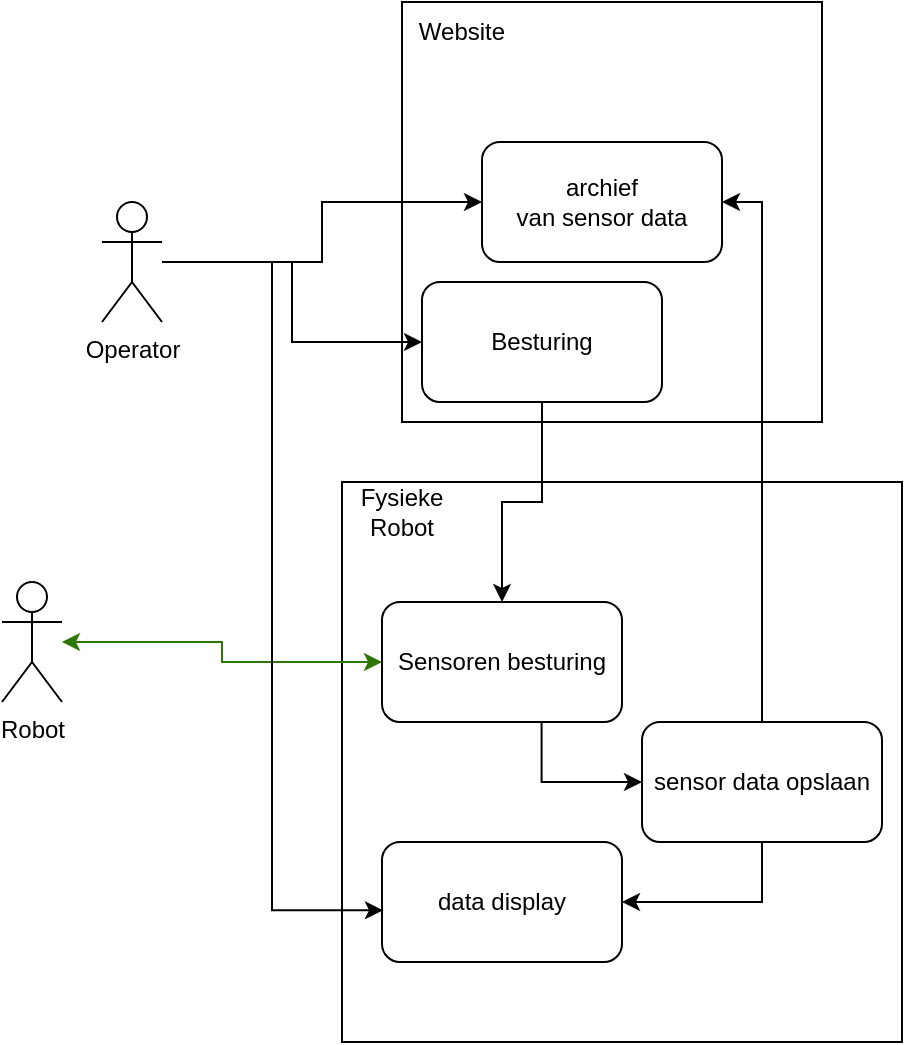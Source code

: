 <mxfile version="22.0.2" type="device">
  <diagram name="Page-1" id="KnOnaomhWAYG65ljYycm">
    <mxGraphModel dx="989" dy="582" grid="1" gridSize="10" guides="1" tooltips="1" connect="1" arrows="1" fold="1" page="1" pageScale="1" pageWidth="827" pageHeight="1169" math="0" shadow="0">
      <root>
        <mxCell id="0" />
        <mxCell id="1" parent="0" />
        <mxCell id="1Czi2QmBehLHRYkjX4Fs-2" value="" style="rounded=0;whiteSpace=wrap;html=1;" vertex="1" parent="1">
          <mxGeometry x="250" y="90" width="210" height="210" as="geometry" />
        </mxCell>
        <mxCell id="1Czi2QmBehLHRYkjX4Fs-8" value="" style="whiteSpace=wrap;html=1;aspect=fixed;" vertex="1" parent="1">
          <mxGeometry x="220" y="330" width="280" height="280" as="geometry" />
        </mxCell>
        <mxCell id="1Czi2QmBehLHRYkjX4Fs-13" style="edgeStyle=orthogonalEdgeStyle;rounded=0;orthogonalLoop=1;jettySize=auto;html=1;entryX=0;entryY=0.5;entryDx=0;entryDy=0;" edge="1" parent="1" source="1Czi2QmBehLHRYkjX4Fs-3" target="1Czi2QmBehLHRYkjX4Fs-10">
          <mxGeometry relative="1" as="geometry" />
        </mxCell>
        <mxCell id="1Czi2QmBehLHRYkjX4Fs-15" style="edgeStyle=orthogonalEdgeStyle;rounded=0;orthogonalLoop=1;jettySize=auto;html=1;" edge="1" parent="1" source="1Czi2QmBehLHRYkjX4Fs-3" target="1Czi2QmBehLHRYkjX4Fs-14">
          <mxGeometry relative="1" as="geometry" />
        </mxCell>
        <mxCell id="1Czi2QmBehLHRYkjX4Fs-3" value="Operator" style="shape=umlActor;verticalLabelPosition=bottom;verticalAlign=top;html=1;outlineConnect=0;" vertex="1" parent="1">
          <mxGeometry x="100" y="190" width="30" height="60" as="geometry" />
        </mxCell>
        <mxCell id="1Czi2QmBehLHRYkjX4Fs-5" value="Robot" style="shape=umlActor;verticalLabelPosition=bottom;verticalAlign=top;html=1;outlineConnect=0;" vertex="1" parent="1">
          <mxGeometry x="50" y="380" width="30" height="60" as="geometry" />
        </mxCell>
        <mxCell id="1Czi2QmBehLHRYkjX4Fs-7" value="Website" style="text;html=1;strokeColor=none;fillColor=none;align=center;verticalAlign=middle;whiteSpace=wrap;rounded=0;" vertex="1" parent="1">
          <mxGeometry x="250" y="90" width="60" height="30" as="geometry" />
        </mxCell>
        <mxCell id="1Czi2QmBehLHRYkjX4Fs-9" value="Fysieke Robot" style="text;html=1;strokeColor=none;fillColor=none;align=center;verticalAlign=middle;whiteSpace=wrap;rounded=0;" vertex="1" parent="1">
          <mxGeometry x="220" y="330" width="60" height="30" as="geometry" />
        </mxCell>
        <mxCell id="1Czi2QmBehLHRYkjX4Fs-12" style="edgeStyle=orthogonalEdgeStyle;rounded=0;orthogonalLoop=1;jettySize=auto;html=1;" edge="1" parent="1" source="1Czi2QmBehLHRYkjX4Fs-10" target="1Czi2QmBehLHRYkjX4Fs-11">
          <mxGeometry relative="1" as="geometry" />
        </mxCell>
        <mxCell id="1Czi2QmBehLHRYkjX4Fs-10" value="Besturing" style="rounded=1;whiteSpace=wrap;html=1;" vertex="1" parent="1">
          <mxGeometry x="260" y="230" width="120" height="60" as="geometry" />
        </mxCell>
        <mxCell id="1Czi2QmBehLHRYkjX4Fs-11" value="Sensoren besturing" style="rounded=1;whiteSpace=wrap;html=1;" vertex="1" parent="1">
          <mxGeometry x="240" y="390" width="120" height="60" as="geometry" />
        </mxCell>
        <mxCell id="1Czi2QmBehLHRYkjX4Fs-14" value="archief&lt;br&gt;van sensor data" style="rounded=1;whiteSpace=wrap;html=1;" vertex="1" parent="1">
          <mxGeometry x="290" y="160" width="120" height="60" as="geometry" />
        </mxCell>
        <mxCell id="1Czi2QmBehLHRYkjX4Fs-18" style="edgeStyle=orthogonalEdgeStyle;rounded=0;orthogonalLoop=1;jettySize=auto;html=1;entryX=0;entryY=0.5;entryDx=0;entryDy=0;fillColor=#60a917;strokeColor=#2D7600;startArrow=classic;startFill=1;" edge="1" parent="1" source="1Czi2QmBehLHRYkjX4Fs-5" target="1Czi2QmBehLHRYkjX4Fs-11">
          <mxGeometry relative="1" as="geometry" />
        </mxCell>
        <mxCell id="1Czi2QmBehLHRYkjX4Fs-19" value="data display" style="rounded=1;whiteSpace=wrap;html=1;" vertex="1" parent="1">
          <mxGeometry x="240" y="510" width="120" height="60" as="geometry" />
        </mxCell>
        <mxCell id="1Czi2QmBehLHRYkjX4Fs-21" style="edgeStyle=orthogonalEdgeStyle;rounded=0;orthogonalLoop=1;jettySize=auto;html=1;entryX=0.004;entryY=0.569;entryDx=0;entryDy=0;entryPerimeter=0;" edge="1" parent="1" source="1Czi2QmBehLHRYkjX4Fs-3" target="1Czi2QmBehLHRYkjX4Fs-19">
          <mxGeometry relative="1" as="geometry" />
        </mxCell>
        <mxCell id="1Czi2QmBehLHRYkjX4Fs-24" style="edgeStyle=orthogonalEdgeStyle;rounded=0;orthogonalLoop=1;jettySize=auto;html=1;entryX=1;entryY=0.5;entryDx=0;entryDy=0;" edge="1" parent="1" source="1Czi2QmBehLHRYkjX4Fs-22" target="1Czi2QmBehLHRYkjX4Fs-14">
          <mxGeometry relative="1" as="geometry" />
        </mxCell>
        <mxCell id="1Czi2QmBehLHRYkjX4Fs-25" style="edgeStyle=orthogonalEdgeStyle;rounded=0;orthogonalLoop=1;jettySize=auto;html=1;entryX=1;entryY=0.5;entryDx=0;entryDy=0;exitX=0.5;exitY=1;exitDx=0;exitDy=0;" edge="1" parent="1" source="1Czi2QmBehLHRYkjX4Fs-22" target="1Czi2QmBehLHRYkjX4Fs-19">
          <mxGeometry relative="1" as="geometry" />
        </mxCell>
        <mxCell id="1Czi2QmBehLHRYkjX4Fs-22" value="sensor data opslaan" style="rounded=1;whiteSpace=wrap;html=1;" vertex="1" parent="1">
          <mxGeometry x="370" y="450" width="120" height="60" as="geometry" />
        </mxCell>
        <mxCell id="1Czi2QmBehLHRYkjX4Fs-23" style="edgeStyle=orthogonalEdgeStyle;rounded=0;orthogonalLoop=1;jettySize=auto;html=1;entryX=0.665;entryY=0.998;entryDx=0;entryDy=0;entryPerimeter=0;startArrow=classic;startFill=1;endArrow=none;endFill=0;" edge="1" parent="1" source="1Czi2QmBehLHRYkjX4Fs-22" target="1Czi2QmBehLHRYkjX4Fs-11">
          <mxGeometry relative="1" as="geometry" />
        </mxCell>
      </root>
    </mxGraphModel>
  </diagram>
</mxfile>
